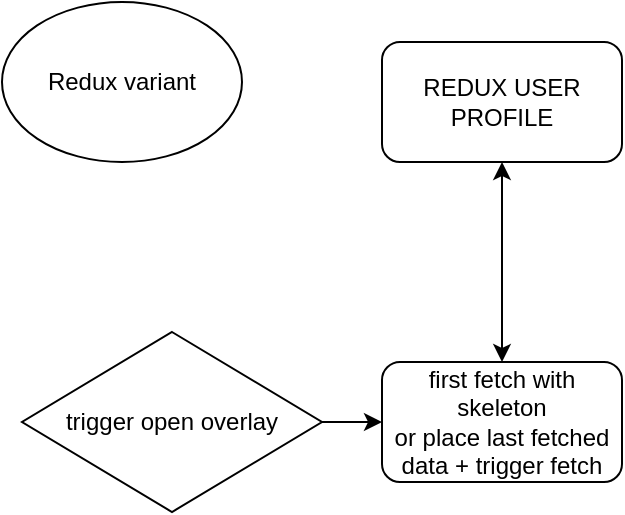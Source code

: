 <mxfile>
    <diagram id="LBs0PJTMRdXp6flslod8" name="Page-1">
        <mxGraphModel dx="741" dy="572" grid="1" gridSize="10" guides="1" tooltips="1" connect="1" arrows="1" fold="1" page="1" pageScale="1" pageWidth="850" pageHeight="1100" math="0" shadow="0">
            <root>
                <mxCell id="0"/>
                <mxCell id="1" parent="0"/>
                <mxCell id="3" style="edgeStyle=none;html=1;" edge="1" parent="1">
                    <mxGeometry relative="1" as="geometry">
                        <mxPoint x="510" y="420" as="targetPoint"/>
                        <mxPoint x="480" y="420" as="sourcePoint"/>
                    </mxGeometry>
                </mxCell>
                <mxCell id="7" style="html=1;exitX=0.5;exitY=0;exitDx=0;exitDy=0;startArrow=classic;startFill=1;" edge="1" parent="1" source="4">
                    <mxGeometry relative="1" as="geometry">
                        <mxPoint x="570" y="290.0" as="targetPoint"/>
                        <mxPoint x="570" y="350" as="sourcePoint"/>
                    </mxGeometry>
                </mxCell>
                <mxCell id="4" value="first fetch with skeleton&lt;br&gt;or place last fetched data + trigger fetch" style="rounded=1;whiteSpace=wrap;html=1;" vertex="1" parent="1">
                    <mxGeometry x="510" y="390" width="120" height="60" as="geometry"/>
                </mxCell>
                <mxCell id="5" value="Redux variant" style="ellipse;whiteSpace=wrap;html=1;" vertex="1" parent="1">
                    <mxGeometry x="320" y="210" width="120" height="80" as="geometry"/>
                </mxCell>
                <mxCell id="6" value="REDUX USER PROFILE" style="rounded=1;whiteSpace=wrap;html=1;" vertex="1" parent="1">
                    <mxGeometry x="510" y="230" width="120" height="60" as="geometry"/>
                </mxCell>
                <mxCell id="8" value="trigger open overlay" style="rhombus;whiteSpace=wrap;html=1;" vertex="1" parent="1">
                    <mxGeometry x="330" y="375" width="150" height="90" as="geometry"/>
                </mxCell>
            </root>
        </mxGraphModel>
    </diagram>
</mxfile>